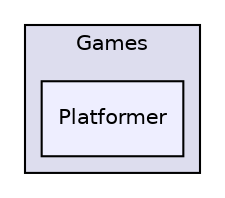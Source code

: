 digraph "Samples/Games/Platformer" {
  compound=true
  node [ fontsize="10", fontname="Helvetica"];
  edge [ labelfontsize="10", labelfontname="Helvetica"];
  subgraph clusterdir_44e0a37a7020575e3081786a2fb7489b {
    graph [ bgcolor="#ddddee", pencolor="black", label="Games" fontname="Helvetica", fontsize="10", URL="dir_44e0a37a7020575e3081786a2fb7489b.html"]
  dir_44e63ff42dd519bdc694d14a0884b068 [shape=box, label="Platformer", style="filled", fillcolor="#eeeeff", pencolor="black", URL="dir_44e63ff42dd519bdc694d14a0884b068.html"];
  }
}

